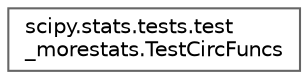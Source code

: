 digraph "Graphical Class Hierarchy"
{
 // LATEX_PDF_SIZE
  bgcolor="transparent";
  edge [fontname=Helvetica,fontsize=10,labelfontname=Helvetica,labelfontsize=10];
  node [fontname=Helvetica,fontsize=10,shape=box,height=0.2,width=0.4];
  rankdir="LR";
  Node0 [id="Node000000",label="scipy.stats.tests.test\l_morestats.TestCircFuncs",height=0.2,width=0.4,color="grey40", fillcolor="white", style="filled",URL="$d5/da9/classscipy_1_1stats_1_1tests_1_1test__morestats_1_1TestCircFuncs.html",tooltip=" "];
}
